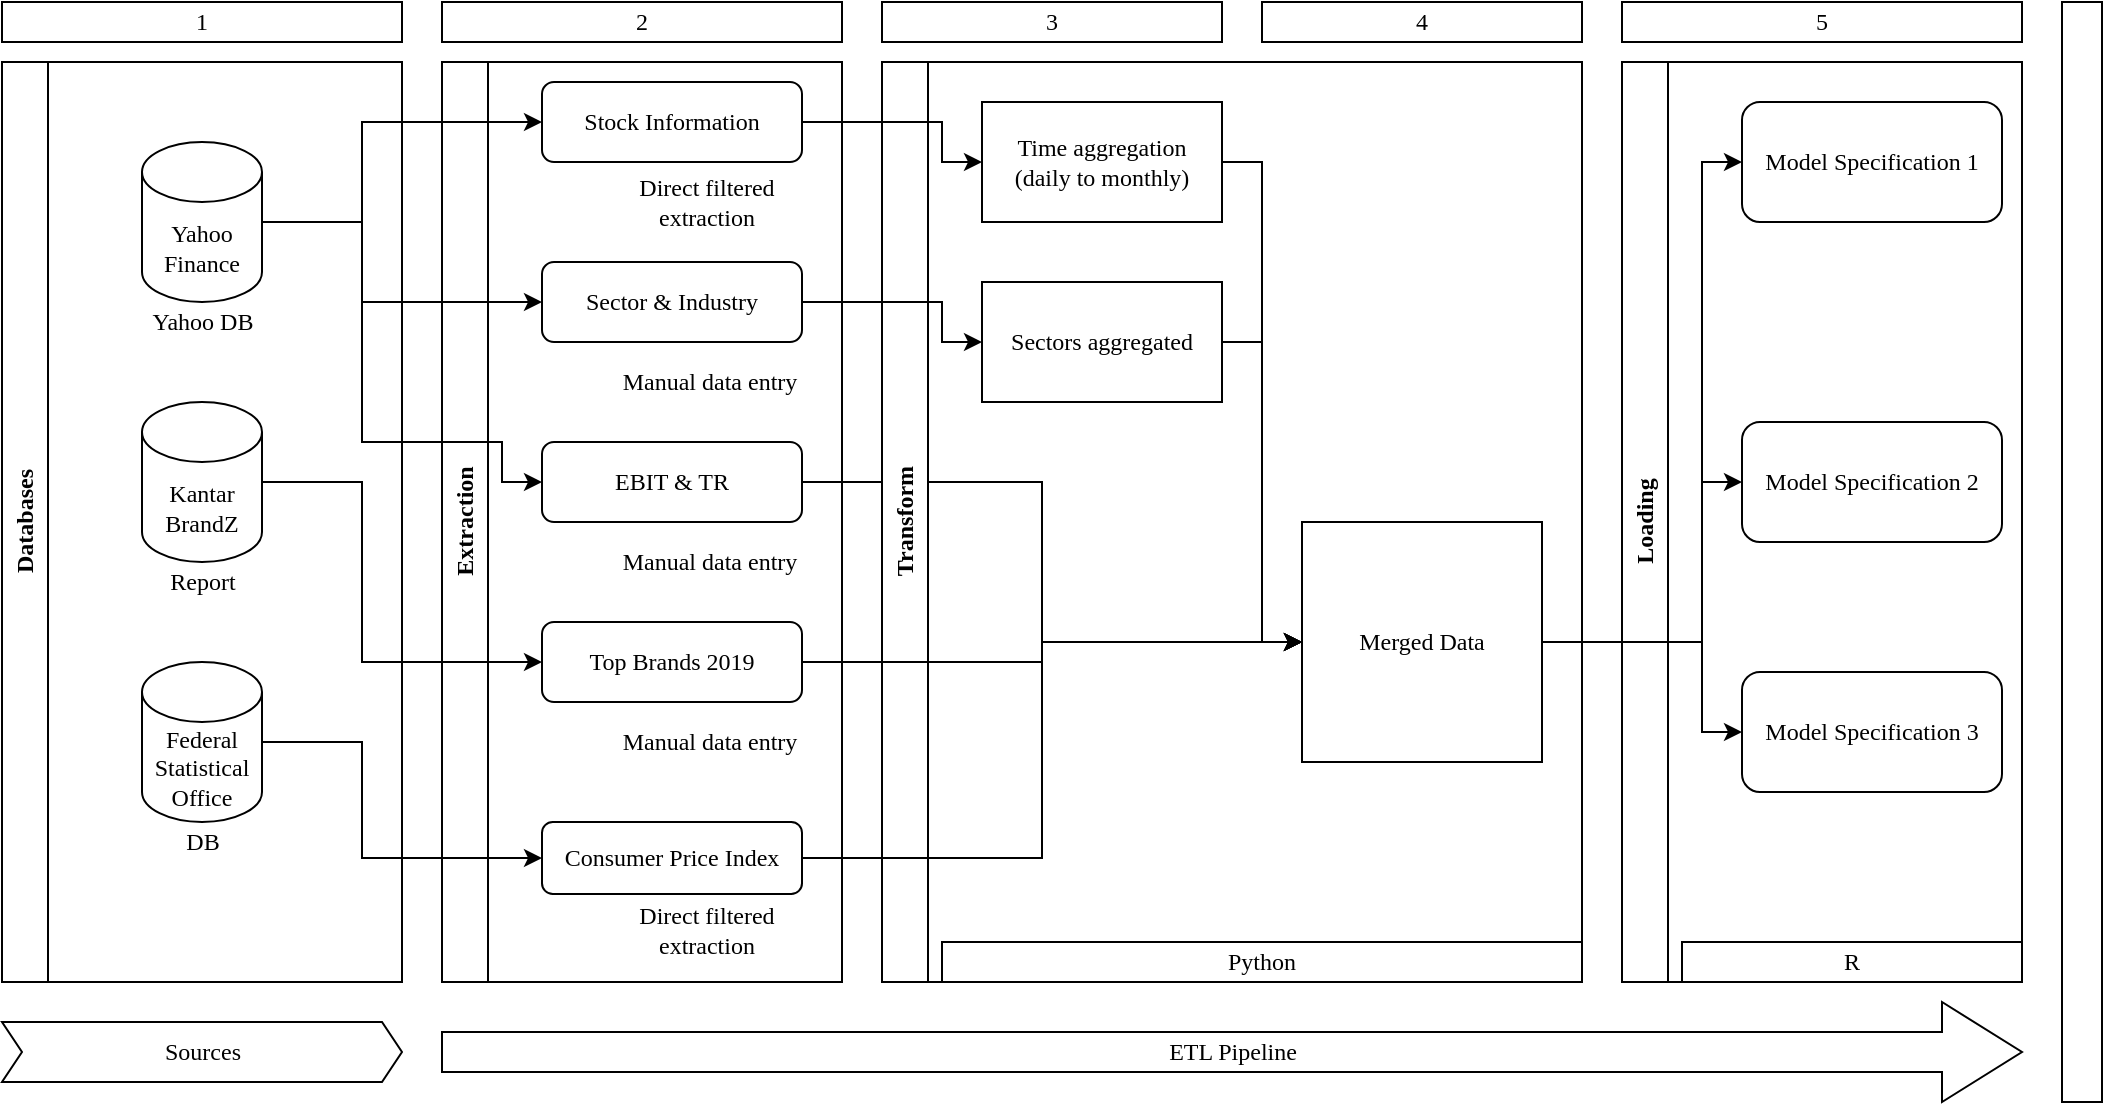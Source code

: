 <mxfile version="22.1.11" type="github">
  <diagram name="Page-1" id="7igvs6gEivPfTOj5GeFv">
    <mxGraphModel dx="1327" dy="886" grid="1" gridSize="10" guides="1" tooltips="1" connect="1" arrows="1" fold="1" page="1" pageScale="1" pageWidth="827" pageHeight="1169" math="0" shadow="0">
      <root>
        <mxCell id="0" />
        <mxCell id="1" parent="0" />
        <mxCell id="Orsz5sGhs1cldK6UFUGG-1" value="Databases" style="swimlane;horizontal=0;whiteSpace=wrap;html=1;fontFamily=Times New Roman;" parent="1" vertex="1">
          <mxGeometry x="50" y="180" width="200" height="460" as="geometry" />
        </mxCell>
        <mxCell id="Orsz5sGhs1cldK6UFUGG-3" value="Yahoo Finance" style="shape=cylinder3;whiteSpace=wrap;html=1;boundedLbl=1;backgroundOutline=1;size=15;fontFamily=Times New Roman;" parent="Orsz5sGhs1cldK6UFUGG-1" vertex="1">
          <mxGeometry x="70" y="40" width="60" height="80" as="geometry" />
        </mxCell>
        <mxCell id="Orsz5sGhs1cldK6UFUGG-5" value="Kantar BrandZ" style="shape=cylinder3;whiteSpace=wrap;html=1;boundedLbl=1;backgroundOutline=1;size=15;fontFamily=Times New Roman;" parent="Orsz5sGhs1cldK6UFUGG-1" vertex="1">
          <mxGeometry x="70" y="170" width="60" height="80" as="geometry" />
        </mxCell>
        <mxCell id="ZQCkKx4SF7BVx3PdPr3Z-1" value="Federal Statistical Office" style="shape=cylinder3;whiteSpace=wrap;html=1;boundedLbl=1;backgroundOutline=1;size=15;fontFamily=Times New Roman;" parent="Orsz5sGhs1cldK6UFUGG-1" vertex="1">
          <mxGeometry x="70" y="300" width="60" height="80" as="geometry" />
        </mxCell>
        <mxCell id="ZQCkKx4SF7BVx3PdPr3Z-42" value="Report" style="text;html=1;strokeColor=none;fillColor=none;align=center;verticalAlign=middle;whiteSpace=wrap;rounded=0;fontFamily=Times New Roman;" parent="Orsz5sGhs1cldK6UFUGG-1" vertex="1">
          <mxGeometry x="52.5" y="250" width="95" height="20" as="geometry" />
        </mxCell>
        <mxCell id="ZQCkKx4SF7BVx3PdPr3Z-43" value="Yahoo DB" style="text;html=1;strokeColor=none;fillColor=none;align=center;verticalAlign=middle;whiteSpace=wrap;rounded=0;fontFamily=Times New Roman;" parent="Orsz5sGhs1cldK6UFUGG-1" vertex="1">
          <mxGeometry x="52.5" y="120" width="95" height="20" as="geometry" />
        </mxCell>
        <mxCell id="ZQCkKx4SF7BVx3PdPr3Z-44" value="DB" style="text;html=1;strokeColor=none;fillColor=none;align=center;verticalAlign=middle;whiteSpace=wrap;rounded=0;fontFamily=Times New Roman;" parent="Orsz5sGhs1cldK6UFUGG-1" vertex="1">
          <mxGeometry x="52.5" y="380" width="95" height="20" as="geometry" />
        </mxCell>
        <mxCell id="Orsz5sGhs1cldK6UFUGG-7" value="Extraction" style="swimlane;horizontal=0;whiteSpace=wrap;html=1;fontFamily=Times New Roman;" parent="1" vertex="1">
          <mxGeometry x="270" y="180" width="200" height="460" as="geometry" />
        </mxCell>
        <mxCell id="ZQCkKx4SF7BVx3PdPr3Z-23" value="Stock Information" style="rounded=1;whiteSpace=wrap;html=1;fontFamily=Times New Roman;" parent="Orsz5sGhs1cldK6UFUGG-7" vertex="1">
          <mxGeometry x="50" y="10" width="130" height="40" as="geometry" />
        </mxCell>
        <mxCell id="nJk6D_cvxKh7aoFhawJc-9" style="edgeStyle=orthogonalEdgeStyle;rounded=0;orthogonalLoop=1;jettySize=auto;html=1;exitX=1;exitY=0.5;exitDx=0;exitDy=0;" edge="1" parent="Orsz5sGhs1cldK6UFUGG-7" source="ZQCkKx4SF7BVx3PdPr3Z-24">
          <mxGeometry relative="1" as="geometry">
            <mxPoint x="430" y="290" as="targetPoint" />
            <Array as="points">
              <mxPoint x="300" y="210" />
              <mxPoint x="300" y="290" />
            </Array>
          </mxGeometry>
        </mxCell>
        <mxCell id="ZQCkKx4SF7BVx3PdPr3Z-24" value="EBIT &amp;amp; TR" style="rounded=1;whiteSpace=wrap;html=1;fontFamily=Times New Roman;" parent="Orsz5sGhs1cldK6UFUGG-7" vertex="1">
          <mxGeometry x="50" y="190" width="130" height="40" as="geometry" />
        </mxCell>
        <mxCell id="ZQCkKx4SF7BVx3PdPr3Z-27" value="Top Brands 2019" style="rounded=1;whiteSpace=wrap;html=1;fontFamily=Times New Roman;" parent="Orsz5sGhs1cldK6UFUGG-7" vertex="1">
          <mxGeometry x="50" y="280" width="130" height="40" as="geometry" />
        </mxCell>
        <mxCell id="ZQCkKx4SF7BVx3PdPr3Z-28" value="Consumer Price Index" style="rounded=1;whiteSpace=wrap;html=1;fontFamily=Times New Roman;" parent="Orsz5sGhs1cldK6UFUGG-7" vertex="1">
          <mxGeometry x="50" y="380" width="130" height="36" as="geometry" />
        </mxCell>
        <mxCell id="ZQCkKx4SF7BVx3PdPr3Z-34" value="" style="shape=image;html=1;verticalAlign=top;verticalLabelPosition=bottom;labelBackgroundColor=#ffffff;imageAspect=0;aspect=fixed;image=https://cdn0.iconfinder.com/data/icons/phosphor-thin-vol-3/256/microsoft-excel-logo-thin-128.png;fontFamily=Times New Roman;" parent="Orsz5sGhs1cldK6UFUGG-7" vertex="1">
          <mxGeometry x="50" y="320" width="40" height="40" as="geometry" />
        </mxCell>
        <mxCell id="ZQCkKx4SF7BVx3PdPr3Z-35" value="" style="shape=image;html=1;verticalAlign=top;verticalLabelPosition=bottom;labelBackgroundColor=#ffffff;imageAspect=0;aspect=fixed;image=https://cdn0.iconfinder.com/data/icons/phosphor-thin-vol-3/256/microsoft-excel-logo-thin-128.png;fontFamily=Times New Roman;" parent="Orsz5sGhs1cldK6UFUGG-7" vertex="1">
          <mxGeometry x="50" y="416" width="40" height="40" as="geometry" />
        </mxCell>
        <mxCell id="ZQCkKx4SF7BVx3PdPr3Z-36" value="" style="shape=image;html=1;verticalAlign=top;verticalLabelPosition=bottom;labelBackgroundColor=#ffffff;imageAspect=0;aspect=fixed;image=https://cdn0.iconfinder.com/data/icons/phosphor-thin-vol-3/256/microsoft-excel-logo-thin-128.png;fontFamily=Times New Roman;" parent="Orsz5sGhs1cldK6UFUGG-7" vertex="1">
          <mxGeometry x="50" y="230" width="40" height="40" as="geometry" />
        </mxCell>
        <mxCell id="ZQCkKx4SF7BVx3PdPr3Z-37" value="" style="shape=image;html=1;verticalAlign=top;verticalLabelPosition=bottom;labelBackgroundColor=#ffffff;imageAspect=0;aspect=fixed;image=https://cdn0.iconfinder.com/data/icons/phosphor-thin-vol-3/256/microsoft-excel-logo-thin-128.png;fontFamily=Times New Roman;" parent="Orsz5sGhs1cldK6UFUGG-7" vertex="1">
          <mxGeometry x="50" y="50" width="40" height="40" as="geometry" />
        </mxCell>
        <mxCell id="ZQCkKx4SF7BVx3PdPr3Z-38" value="Direct filtered extraction" style="text;html=1;strokeColor=none;fillColor=none;align=center;verticalAlign=middle;whiteSpace=wrap;rounded=0;fontFamily=Times New Roman;" parent="Orsz5sGhs1cldK6UFUGG-7" vertex="1">
          <mxGeometry x="85" y="50" width="95" height="40" as="geometry" />
        </mxCell>
        <mxCell id="ZQCkKx4SF7BVx3PdPr3Z-39" value="&amp;nbsp;Manual data entry" style="text;html=1;strokeColor=none;fillColor=none;align=center;verticalAlign=middle;whiteSpace=wrap;rounded=0;fontFamily=Times New Roman;" parent="Orsz5sGhs1cldK6UFUGG-7" vertex="1">
          <mxGeometry x="85" y="230" width="95" height="40" as="geometry" />
        </mxCell>
        <mxCell id="ZQCkKx4SF7BVx3PdPr3Z-40" value="&amp;nbsp;Manual data entry" style="text;html=1;strokeColor=none;fillColor=none;align=center;verticalAlign=middle;whiteSpace=wrap;rounded=0;fontFamily=Times New Roman;" parent="Orsz5sGhs1cldK6UFUGG-7" vertex="1">
          <mxGeometry x="85" y="320" width="95" height="40" as="geometry" />
        </mxCell>
        <mxCell id="ZQCkKx4SF7BVx3PdPr3Z-41" value="Direct filtered extraction" style="text;html=1;strokeColor=none;fillColor=none;align=center;verticalAlign=middle;whiteSpace=wrap;rounded=0;fontFamily=Times New Roman;" parent="Orsz5sGhs1cldK6UFUGG-7" vertex="1">
          <mxGeometry x="85" y="414" width="95" height="40" as="geometry" />
        </mxCell>
        <mxCell id="nJk6D_cvxKh7aoFhawJc-2" value="Sector &amp;amp; Industry" style="rounded=1;whiteSpace=wrap;html=1;fontFamily=Times New Roman;" vertex="1" parent="Orsz5sGhs1cldK6UFUGG-7">
          <mxGeometry x="50" y="100" width="130" height="40" as="geometry" />
        </mxCell>
        <mxCell id="nJk6D_cvxKh7aoFhawJc-3" value="" style="shape=image;html=1;verticalAlign=top;verticalLabelPosition=bottom;labelBackgroundColor=#ffffff;imageAspect=0;aspect=fixed;image=https://cdn0.iconfinder.com/data/icons/phosphor-thin-vol-3/256/microsoft-excel-logo-thin-128.png;fontFamily=Times New Roman;" vertex="1" parent="Orsz5sGhs1cldK6UFUGG-7">
          <mxGeometry x="50" y="140" width="40" height="40" as="geometry" />
        </mxCell>
        <mxCell id="nJk6D_cvxKh7aoFhawJc-4" value="&amp;nbsp;Manual data entry" style="text;html=1;strokeColor=none;fillColor=none;align=center;verticalAlign=middle;whiteSpace=wrap;rounded=0;fontFamily=Times New Roman;" vertex="1" parent="Orsz5sGhs1cldK6UFUGG-7">
          <mxGeometry x="85" y="140" width="95" height="40" as="geometry" />
        </mxCell>
        <mxCell id="ZQCkKx4SF7BVx3PdPr3Z-3" value="Transform" style="swimlane;horizontal=0;whiteSpace=wrap;html=1;fontFamily=Times New Roman;" parent="1" vertex="1">
          <mxGeometry x="490" y="180" width="350" height="460" as="geometry" />
        </mxCell>
        <mxCell id="Dk1eDjtupp30QDpW1Qba-13" style="edgeStyle=orthogonalEdgeStyle;rounded=0;orthogonalLoop=1;jettySize=auto;html=1;exitX=1;exitY=0.5;exitDx=0;exitDy=0;entryX=0;entryY=0.5;entryDx=0;entryDy=0;fontFamily=Times New Roman;" parent="ZQCkKx4SF7BVx3PdPr3Z-3" source="ZQCkKx4SF7BVx3PdPr3Z-16" target="ZQCkKx4SF7BVx3PdPr3Z-45" edge="1">
          <mxGeometry relative="1" as="geometry">
            <mxPoint x="210" y="210" as="targetPoint" />
            <Array as="points">
              <mxPoint x="190" y="50" />
              <mxPoint x="190" y="290" />
            </Array>
          </mxGeometry>
        </mxCell>
        <mxCell id="ZQCkKx4SF7BVx3PdPr3Z-16" value="Time aggregation&lt;br&gt;(daily to monthly)" style="rounded=0;whiteSpace=wrap;html=1;fontFamily=Times New Roman;" parent="ZQCkKx4SF7BVx3PdPr3Z-3" vertex="1">
          <mxGeometry x="50" y="20" width="120" height="60" as="geometry" />
        </mxCell>
        <mxCell id="Dk1eDjtupp30QDpW1Qba-12" style="edgeStyle=orthogonalEdgeStyle;rounded=0;orthogonalLoop=1;jettySize=auto;html=1;exitX=1;exitY=0.5;exitDx=0;exitDy=0;entryX=0;entryY=0.5;entryDx=0;entryDy=0;fontFamily=Times New Roman;" parent="ZQCkKx4SF7BVx3PdPr3Z-3" source="ZQCkKx4SF7BVx3PdPr3Z-17" target="ZQCkKx4SF7BVx3PdPr3Z-45" edge="1">
          <mxGeometry relative="1" as="geometry" />
        </mxCell>
        <mxCell id="ZQCkKx4SF7BVx3PdPr3Z-17" value="Sectors aggregated" style="rounded=0;whiteSpace=wrap;html=1;fontFamily=Times New Roman;" parent="ZQCkKx4SF7BVx3PdPr3Z-3" vertex="1">
          <mxGeometry x="50" y="110" width="120" height="60" as="geometry" />
        </mxCell>
        <mxCell id="ZQCkKx4SF7BVx3PdPr3Z-45" value="Merged Data" style="rounded=0;whiteSpace=wrap;html=1;fontFamily=Times New Roman;" parent="ZQCkKx4SF7BVx3PdPr3Z-3" vertex="1">
          <mxGeometry x="210" y="230" width="120" height="120" as="geometry" />
        </mxCell>
        <mxCell id="ZQCkKx4SF7BVx3PdPr3Z-10" value="Loading" style="swimlane;horizontal=0;whiteSpace=wrap;html=1;fontFamily=Times New Roman;" parent="1" vertex="1">
          <mxGeometry x="860" y="180" width="200" height="460" as="geometry" />
        </mxCell>
        <mxCell id="ZQCkKx4SF7BVx3PdPr3Z-49" value="Model Specification 1" style="rounded=1;whiteSpace=wrap;html=1;fontFamily=Times New Roman;" parent="ZQCkKx4SF7BVx3PdPr3Z-10" vertex="1">
          <mxGeometry x="60" y="20" width="130" height="60" as="geometry" />
        </mxCell>
        <mxCell id="ZQCkKx4SF7BVx3PdPr3Z-50" value="Model Specification 2" style="rounded=1;whiteSpace=wrap;html=1;fontFamily=Times New Roman;" parent="ZQCkKx4SF7BVx3PdPr3Z-10" vertex="1">
          <mxGeometry x="60" y="180" width="130" height="60" as="geometry" />
        </mxCell>
        <mxCell id="ZQCkKx4SF7BVx3PdPr3Z-51" value="Model Specification 3" style="rounded=1;whiteSpace=wrap;html=1;fontFamily=Times New Roman;" parent="ZQCkKx4SF7BVx3PdPr3Z-10" vertex="1">
          <mxGeometry x="60" y="305" width="130" height="60" as="geometry" />
        </mxCell>
        <mxCell id="ZQCkKx4SF7BVx3PdPr3Z-46" value="Python" style="rounded=0;whiteSpace=wrap;html=1;fontFamily=Times New Roman;" parent="ZQCkKx4SF7BVx3PdPr3Z-10" vertex="1">
          <mxGeometry x="-340" y="440" width="320" height="20" as="geometry" />
        </mxCell>
        <mxCell id="ZQCkKx4SF7BVx3PdPr3Z-47" value="R" style="rounded=0;whiteSpace=wrap;html=1;fontFamily=Times New Roman;" parent="ZQCkKx4SF7BVx3PdPr3Z-10" vertex="1">
          <mxGeometry x="30" y="440" width="170" height="20" as="geometry" />
        </mxCell>
        <mxCell id="ZQCkKx4SF7BVx3PdPr3Z-20" value="ETL Pipeline" style="html=1;shadow=0;dashed=0;align=center;verticalAlign=middle;shape=mxgraph.arrows2.arrow;dy=0.6;dx=40;notch=0;fontFamily=Times New Roman;" parent="1" vertex="1">
          <mxGeometry x="270" y="650" width="790" height="50" as="geometry" />
        </mxCell>
        <mxCell id="ZQCkKx4SF7BVx3PdPr3Z-21" value="Sources" style="html=1;shadow=0;dashed=0;align=center;verticalAlign=middle;shape=mxgraph.arrows2.arrow;dy=0;dx=10;notch=10;fontFamily=Times New Roman;" parent="1" vertex="1">
          <mxGeometry x="50" y="660" width="200" height="30" as="geometry" />
        </mxCell>
        <mxCell id="ZQCkKx4SF7BVx3PdPr3Z-57" value="" style="rounded=0;whiteSpace=wrap;html=1;fontFamily=Times New Roman;" parent="1" vertex="1">
          <mxGeometry x="1080" y="150" width="20" height="550" as="geometry" />
        </mxCell>
        <mxCell id="Dk1eDjtupp30QDpW1Qba-1" value="1" style="rounded=0;whiteSpace=wrap;html=1;fontFamily=Times New Roman;" parent="1" vertex="1">
          <mxGeometry x="50" y="150" width="200" height="20" as="geometry" />
        </mxCell>
        <mxCell id="Dk1eDjtupp30QDpW1Qba-2" value="2" style="rounded=0;whiteSpace=wrap;html=1;fontFamily=Times New Roman;" parent="1" vertex="1">
          <mxGeometry x="270" y="150" width="200" height="20" as="geometry" />
        </mxCell>
        <mxCell id="Dk1eDjtupp30QDpW1Qba-3" value="3" style="rounded=0;whiteSpace=wrap;html=1;fontFamily=Times New Roman;" parent="1" vertex="1">
          <mxGeometry x="490" y="150" width="170" height="20" as="geometry" />
        </mxCell>
        <mxCell id="Dk1eDjtupp30QDpW1Qba-4" value="5" style="rounded=0;whiteSpace=wrap;html=1;fontFamily=Times New Roman;" parent="1" vertex="1">
          <mxGeometry x="860" y="150" width="200" height="20" as="geometry" />
        </mxCell>
        <mxCell id="Dk1eDjtupp30QDpW1Qba-5" value="4" style="rounded=0;whiteSpace=wrap;html=1;fontFamily=Times New Roman;" parent="1" vertex="1">
          <mxGeometry x="680" y="150" width="160" height="20" as="geometry" />
        </mxCell>
        <mxCell id="Dk1eDjtupp30QDpW1Qba-6" style="edgeStyle=orthogonalEdgeStyle;rounded=0;orthogonalLoop=1;jettySize=auto;html=1;exitX=1;exitY=0.5;exitDx=0;exitDy=0;exitPerimeter=0;entryX=0;entryY=0.5;entryDx=0;entryDy=0;fontFamily=Times New Roman;" parent="1" source="Orsz5sGhs1cldK6UFUGG-3" target="ZQCkKx4SF7BVx3PdPr3Z-23" edge="1">
          <mxGeometry relative="1" as="geometry">
            <Array as="points">
              <mxPoint x="230" y="260" />
              <mxPoint x="230" y="210" />
            </Array>
          </mxGeometry>
        </mxCell>
        <mxCell id="Dk1eDjtupp30QDpW1Qba-7" style="edgeStyle=orthogonalEdgeStyle;rounded=0;orthogonalLoop=1;jettySize=auto;html=1;exitX=1;exitY=0.5;exitDx=0;exitDy=0;exitPerimeter=0;entryX=0;entryY=0.5;entryDx=0;entryDy=0;fontFamily=Times New Roman;" parent="1" source="Orsz5sGhs1cldK6UFUGG-3" target="ZQCkKx4SF7BVx3PdPr3Z-24" edge="1">
          <mxGeometry relative="1" as="geometry">
            <Array as="points">
              <mxPoint x="230" y="260" />
              <mxPoint x="230" y="370" />
              <mxPoint x="300" y="370" />
              <mxPoint x="300" y="390" />
            </Array>
          </mxGeometry>
        </mxCell>
        <mxCell id="Dk1eDjtupp30QDpW1Qba-8" style="edgeStyle=orthogonalEdgeStyle;rounded=0;orthogonalLoop=1;jettySize=auto;html=1;exitX=1;exitY=0.5;exitDx=0;exitDy=0;exitPerimeter=0;entryX=0;entryY=0.5;entryDx=0;entryDy=0;fontFamily=Times New Roman;" parent="1" source="Orsz5sGhs1cldK6UFUGG-5" target="ZQCkKx4SF7BVx3PdPr3Z-27" edge="1">
          <mxGeometry relative="1" as="geometry">
            <Array as="points">
              <mxPoint x="230" y="390" />
              <mxPoint x="230" y="480" />
            </Array>
          </mxGeometry>
        </mxCell>
        <mxCell id="Dk1eDjtupp30QDpW1Qba-10" style="edgeStyle=orthogonalEdgeStyle;rounded=0;orthogonalLoop=1;jettySize=auto;html=1;exitX=1;exitY=0.5;exitDx=0;exitDy=0;fontFamily=Times New Roman;" parent="1" source="ZQCkKx4SF7BVx3PdPr3Z-27" target="ZQCkKx4SF7BVx3PdPr3Z-45" edge="1">
          <mxGeometry relative="1" as="geometry">
            <Array as="points">
              <mxPoint x="570" y="480" />
              <mxPoint x="570" y="470" />
            </Array>
          </mxGeometry>
        </mxCell>
        <mxCell id="Dk1eDjtupp30QDpW1Qba-11" style="edgeStyle=orthogonalEdgeStyle;rounded=0;orthogonalLoop=1;jettySize=auto;html=1;exitX=1;exitY=0.5;exitDx=0;exitDy=0;entryX=0;entryY=0.5;entryDx=0;entryDy=0;fontFamily=Times New Roman;" parent="1" source="ZQCkKx4SF7BVx3PdPr3Z-28" target="ZQCkKx4SF7BVx3PdPr3Z-45" edge="1">
          <mxGeometry relative="1" as="geometry">
            <Array as="points">
              <mxPoint x="570" y="578" />
              <mxPoint x="570" y="470" />
            </Array>
          </mxGeometry>
        </mxCell>
        <mxCell id="Dk1eDjtupp30QDpW1Qba-14" style="edgeStyle=orthogonalEdgeStyle;rounded=0;orthogonalLoop=1;jettySize=auto;html=1;exitX=1;exitY=0.5;exitDx=0;exitDy=0;entryX=0;entryY=0.5;entryDx=0;entryDy=0;fontFamily=Times New Roman;" parent="1" source="ZQCkKx4SF7BVx3PdPr3Z-45" target="ZQCkKx4SF7BVx3PdPr3Z-49" edge="1">
          <mxGeometry relative="1" as="geometry">
            <Array as="points">
              <mxPoint x="900" y="470" />
              <mxPoint x="900" y="230" />
            </Array>
          </mxGeometry>
        </mxCell>
        <mxCell id="Dk1eDjtupp30QDpW1Qba-15" style="edgeStyle=orthogonalEdgeStyle;rounded=0;orthogonalLoop=1;jettySize=auto;html=1;exitX=1;exitY=0.5;exitDx=0;exitDy=0;entryX=0;entryY=0.5;entryDx=0;entryDy=0;fontFamily=Times New Roman;" parent="1" source="ZQCkKx4SF7BVx3PdPr3Z-45" target="ZQCkKx4SF7BVx3PdPr3Z-51" edge="1">
          <mxGeometry relative="1" as="geometry">
            <Array as="points">
              <mxPoint x="900" y="470" />
              <mxPoint x="900" y="515" />
            </Array>
          </mxGeometry>
        </mxCell>
        <mxCell id="Dk1eDjtupp30QDpW1Qba-16" style="edgeStyle=orthogonalEdgeStyle;rounded=0;orthogonalLoop=1;jettySize=auto;html=1;exitX=1;exitY=0.5;exitDx=0;exitDy=0;entryX=0;entryY=0.5;entryDx=0;entryDy=0;fontFamily=Times New Roman;" parent="1" source="ZQCkKx4SF7BVx3PdPr3Z-45" target="ZQCkKx4SF7BVx3PdPr3Z-50" edge="1">
          <mxGeometry relative="1" as="geometry">
            <Array as="points">
              <mxPoint x="900" y="470" />
              <mxPoint x="900" y="390" />
            </Array>
          </mxGeometry>
        </mxCell>
        <mxCell id="nJk6D_cvxKh7aoFhawJc-5" style="edgeStyle=orthogonalEdgeStyle;rounded=0;orthogonalLoop=1;jettySize=auto;html=1;exitX=1;exitY=0.5;exitDx=0;exitDy=0;exitPerimeter=0;entryX=0;entryY=0.5;entryDx=0;entryDy=0;" edge="1" parent="1" source="ZQCkKx4SF7BVx3PdPr3Z-1" target="ZQCkKx4SF7BVx3PdPr3Z-28">
          <mxGeometry relative="1" as="geometry">
            <Array as="points">
              <mxPoint x="230" y="520" />
              <mxPoint x="230" y="578" />
            </Array>
          </mxGeometry>
        </mxCell>
        <mxCell id="nJk6D_cvxKh7aoFhawJc-6" style="edgeStyle=orthogonalEdgeStyle;rounded=0;orthogonalLoop=1;jettySize=auto;html=1;exitX=1;exitY=0.5;exitDx=0;exitDy=0;exitPerimeter=0;entryX=0;entryY=0.5;entryDx=0;entryDy=0;" edge="1" parent="1" source="Orsz5sGhs1cldK6UFUGG-3" target="nJk6D_cvxKh7aoFhawJc-2">
          <mxGeometry relative="1" as="geometry">
            <Array as="points">
              <mxPoint x="230" y="260" />
              <mxPoint x="230" y="300" />
            </Array>
          </mxGeometry>
        </mxCell>
        <mxCell id="nJk6D_cvxKh7aoFhawJc-7" style="edgeStyle=orthogonalEdgeStyle;rounded=0;orthogonalLoop=1;jettySize=auto;html=1;exitX=1;exitY=0.5;exitDx=0;exitDy=0;" edge="1" parent="1" source="nJk6D_cvxKh7aoFhawJc-2" target="ZQCkKx4SF7BVx3PdPr3Z-17">
          <mxGeometry relative="1" as="geometry">
            <Array as="points">
              <mxPoint x="520" y="300" />
              <mxPoint x="520" y="320" />
            </Array>
          </mxGeometry>
        </mxCell>
        <mxCell id="nJk6D_cvxKh7aoFhawJc-8" style="edgeStyle=orthogonalEdgeStyle;rounded=0;orthogonalLoop=1;jettySize=auto;html=1;exitX=1;exitY=0.5;exitDx=0;exitDy=0;entryX=0;entryY=0.5;entryDx=0;entryDy=0;" edge="1" parent="1" source="ZQCkKx4SF7BVx3PdPr3Z-23" target="ZQCkKx4SF7BVx3PdPr3Z-16">
          <mxGeometry relative="1" as="geometry">
            <Array as="points">
              <mxPoint x="520" y="210" />
              <mxPoint x="520" y="230" />
            </Array>
          </mxGeometry>
        </mxCell>
      </root>
    </mxGraphModel>
  </diagram>
</mxfile>
